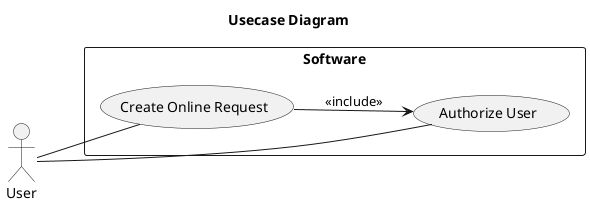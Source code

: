 @startuml

title Usecase Diagram

left to right direction

actor User

rectangle Software {
    usecase "Create Online Request" as createRequest
    usecase "Authorize User" as authorizeUser

    createRequest --> authorizeUser : <<include>>

    User -- createRequest
    User -- authorizeUser
}

@enduml
